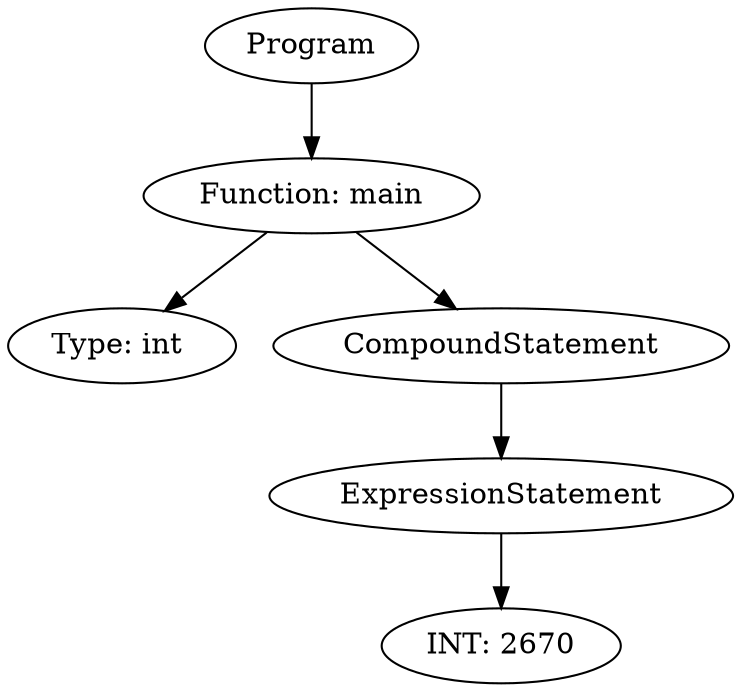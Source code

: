 digraph ExpressionGraph {
4330658960 [label="Program"];
4330658960 -> 4330658480;
4330658480 [label="Function: main"];
4330658480 -> 4330333008;
4330333008 [label="Type: int "];
4330658480 -> 4330584768;
4330584768 [label="CompoundStatement"];
4330584768 -> 4330659536;
4330659536 [label="ExpressionStatement"];
4330659536 -> 4330658432;
4330658432 [label="INT: 2670"];
}

